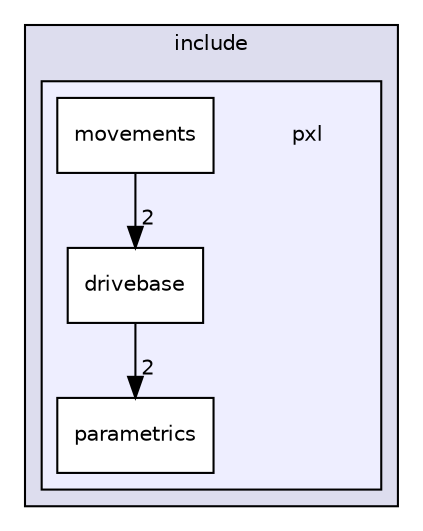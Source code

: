 digraph "include/pxl" {
  compound=true
  node [ fontsize="10", fontname="Helvetica"];
  edge [ labelfontsize="10", labelfontname="Helvetica"];
  subgraph clusterdir_d44c64559bbebec7f509842c48db8b23 {
    graph [ bgcolor="#ddddee", pencolor="black", label="include" fontname="Helvetica", fontsize="10", URL="dir_d44c64559bbebec7f509842c48db8b23.html"]
  subgraph clusterdir_223a821f9d0f41fe283df0679d559c30 {
    graph [ bgcolor="#eeeeff", pencolor="black", label="" URL="dir_223a821f9d0f41fe283df0679d559c30.html"];
    dir_223a821f9d0f41fe283df0679d559c30 [shape=plaintext label="pxl"];
  dir_b9c15b04b870febd75b2c7da7b08487e [shape=box label="drivebase" fillcolor="white" style="filled" URL="dir_b9c15b04b870febd75b2c7da7b08487e.html"];
  dir_5cfc00ab41c6bfdb94de67ae19deb858 [shape=box label="movements" fillcolor="white" style="filled" URL="dir_5cfc00ab41c6bfdb94de67ae19deb858.html"];
  dir_eb646048f21f30d1c203f0e7d7bb28f9 [shape=box label="parametrics" fillcolor="white" style="filled" URL="dir_eb646048f21f30d1c203f0e7d7bb28f9.html"];
  }
  }
  dir_b9c15b04b870febd75b2c7da7b08487e->dir_eb646048f21f30d1c203f0e7d7bb28f9 [headlabel="2", labeldistance=1.5 headhref="dir_000002_000004.html"];
  dir_5cfc00ab41c6bfdb94de67ae19deb858->dir_b9c15b04b870febd75b2c7da7b08487e [headlabel="2", labeldistance=1.5 headhref="dir_000003_000002.html"];
}
